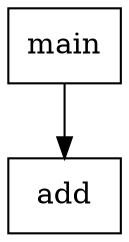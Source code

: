 digraph "examples/add.x" {
	add [label="add", shape="box"]
	main [label="main", shape="box"]
	main -> add
}
